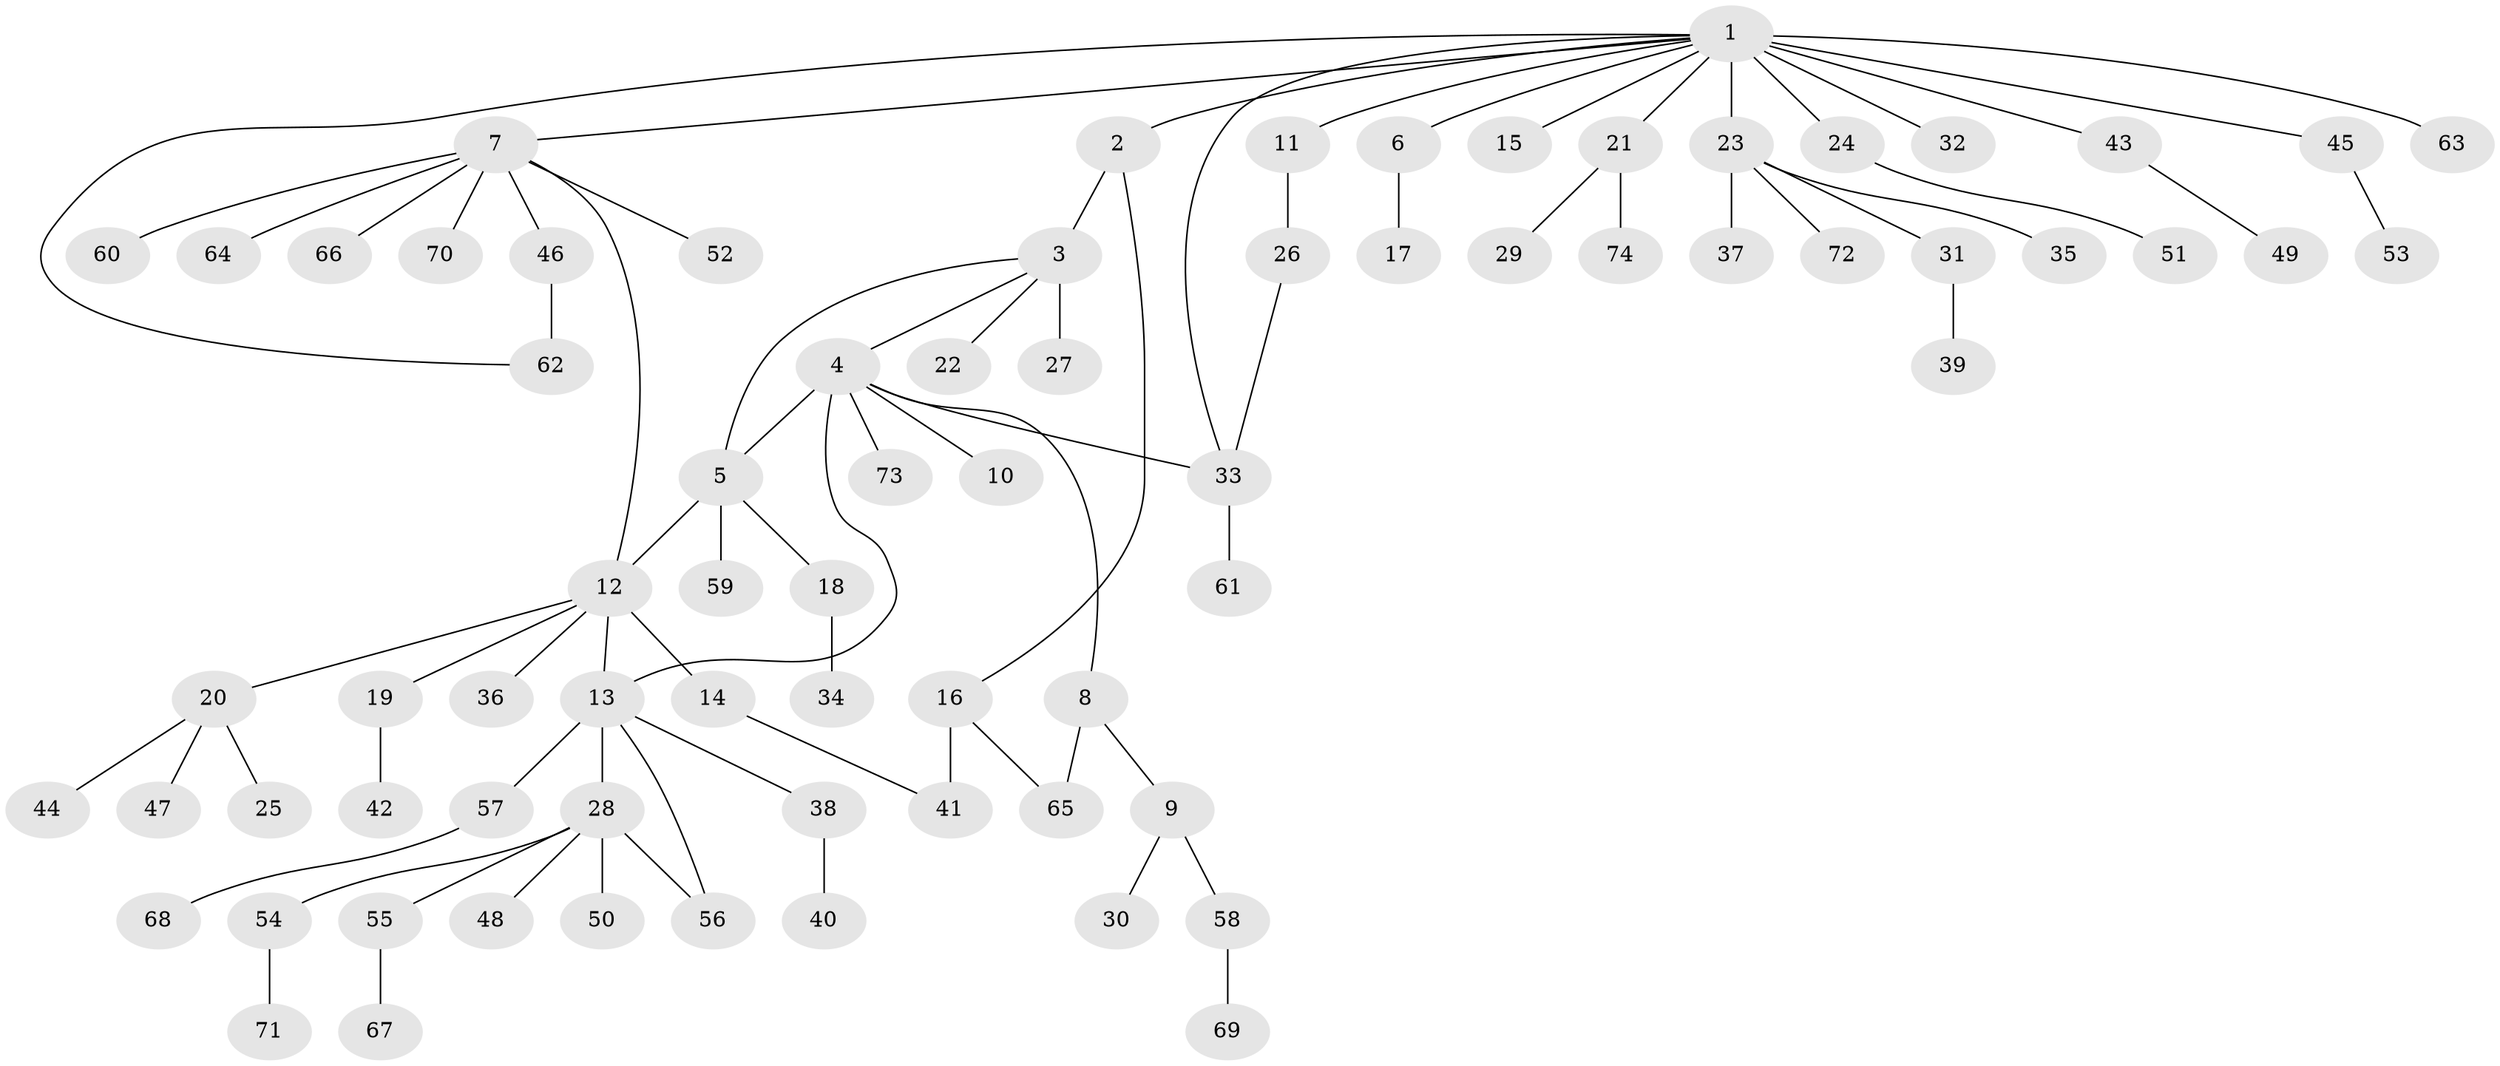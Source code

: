 // original degree distribution, {24: 0.006756756756756757, 4: 0.0472972972972973, 10: 0.006756756756756757, 8: 0.013513513513513514, 3: 0.08108108108108109, 9: 0.006756756756756757, 2: 0.17567567567567569, 13: 0.006756756756756757, 7: 0.006756756756756757, 1: 0.6148648648648649, 6: 0.006756756756756757, 5: 0.02702702702702703}
// Generated by graph-tools (version 1.1) at 2025/35/03/09/25 02:35:20]
// undirected, 74 vertices, 82 edges
graph export_dot {
graph [start="1"]
  node [color=gray90,style=filled];
  1;
  2;
  3;
  4;
  5;
  6;
  7;
  8;
  9;
  10;
  11;
  12;
  13;
  14;
  15;
  16;
  17;
  18;
  19;
  20;
  21;
  22;
  23;
  24;
  25;
  26;
  27;
  28;
  29;
  30;
  31;
  32;
  33;
  34;
  35;
  36;
  37;
  38;
  39;
  40;
  41;
  42;
  43;
  44;
  45;
  46;
  47;
  48;
  49;
  50;
  51;
  52;
  53;
  54;
  55;
  56;
  57;
  58;
  59;
  60;
  61;
  62;
  63;
  64;
  65;
  66;
  67;
  68;
  69;
  70;
  71;
  72;
  73;
  74;
  1 -- 2 [weight=1.0];
  1 -- 6 [weight=1.0];
  1 -- 7 [weight=1.0];
  1 -- 11 [weight=1.0];
  1 -- 15 [weight=1.0];
  1 -- 21 [weight=1.0];
  1 -- 23 [weight=10.0];
  1 -- 24 [weight=1.0];
  1 -- 32 [weight=1.0];
  1 -- 33 [weight=1.0];
  1 -- 43 [weight=1.0];
  1 -- 45 [weight=1.0];
  1 -- 62 [weight=1.0];
  1 -- 63 [weight=1.0];
  2 -- 3 [weight=1.0];
  2 -- 16 [weight=1.0];
  3 -- 4 [weight=1.0];
  3 -- 5 [weight=1.0];
  3 -- 22 [weight=1.0];
  3 -- 27 [weight=5.0];
  4 -- 5 [weight=1.0];
  4 -- 8 [weight=1.0];
  4 -- 10 [weight=1.0];
  4 -- 13 [weight=1.0];
  4 -- 33 [weight=1.0];
  4 -- 73 [weight=1.0];
  5 -- 12 [weight=1.0];
  5 -- 18 [weight=1.0];
  5 -- 59 [weight=3.0];
  6 -- 17 [weight=1.0];
  7 -- 12 [weight=1.0];
  7 -- 46 [weight=1.0];
  7 -- 52 [weight=1.0];
  7 -- 60 [weight=1.0];
  7 -- 64 [weight=1.0];
  7 -- 66 [weight=1.0];
  7 -- 70 [weight=1.0];
  8 -- 9 [weight=1.0];
  8 -- 65 [weight=1.0];
  9 -- 30 [weight=1.0];
  9 -- 58 [weight=1.0];
  11 -- 26 [weight=2.0];
  12 -- 13 [weight=1.0];
  12 -- 14 [weight=6.0];
  12 -- 19 [weight=1.0];
  12 -- 20 [weight=1.0];
  12 -- 36 [weight=1.0];
  13 -- 28 [weight=1.0];
  13 -- 38 [weight=1.0];
  13 -- 56 [weight=1.0];
  13 -- 57 [weight=1.0];
  14 -- 41 [weight=1.0];
  16 -- 41 [weight=3.0];
  16 -- 65 [weight=1.0];
  18 -- 34 [weight=2.0];
  19 -- 42 [weight=1.0];
  20 -- 25 [weight=1.0];
  20 -- 44 [weight=1.0];
  20 -- 47 [weight=1.0];
  21 -- 29 [weight=1.0];
  21 -- 74 [weight=1.0];
  23 -- 31 [weight=1.0];
  23 -- 35 [weight=1.0];
  23 -- 37 [weight=1.0];
  23 -- 72 [weight=1.0];
  24 -- 51 [weight=1.0];
  26 -- 33 [weight=1.0];
  28 -- 48 [weight=1.0];
  28 -- 50 [weight=2.0];
  28 -- 54 [weight=1.0];
  28 -- 55 [weight=1.0];
  28 -- 56 [weight=1.0];
  31 -- 39 [weight=1.0];
  33 -- 61 [weight=1.0];
  38 -- 40 [weight=3.0];
  43 -- 49 [weight=1.0];
  45 -- 53 [weight=2.0];
  46 -- 62 [weight=2.0];
  54 -- 71 [weight=1.0];
  55 -- 67 [weight=1.0];
  57 -- 68 [weight=1.0];
  58 -- 69 [weight=1.0];
}
